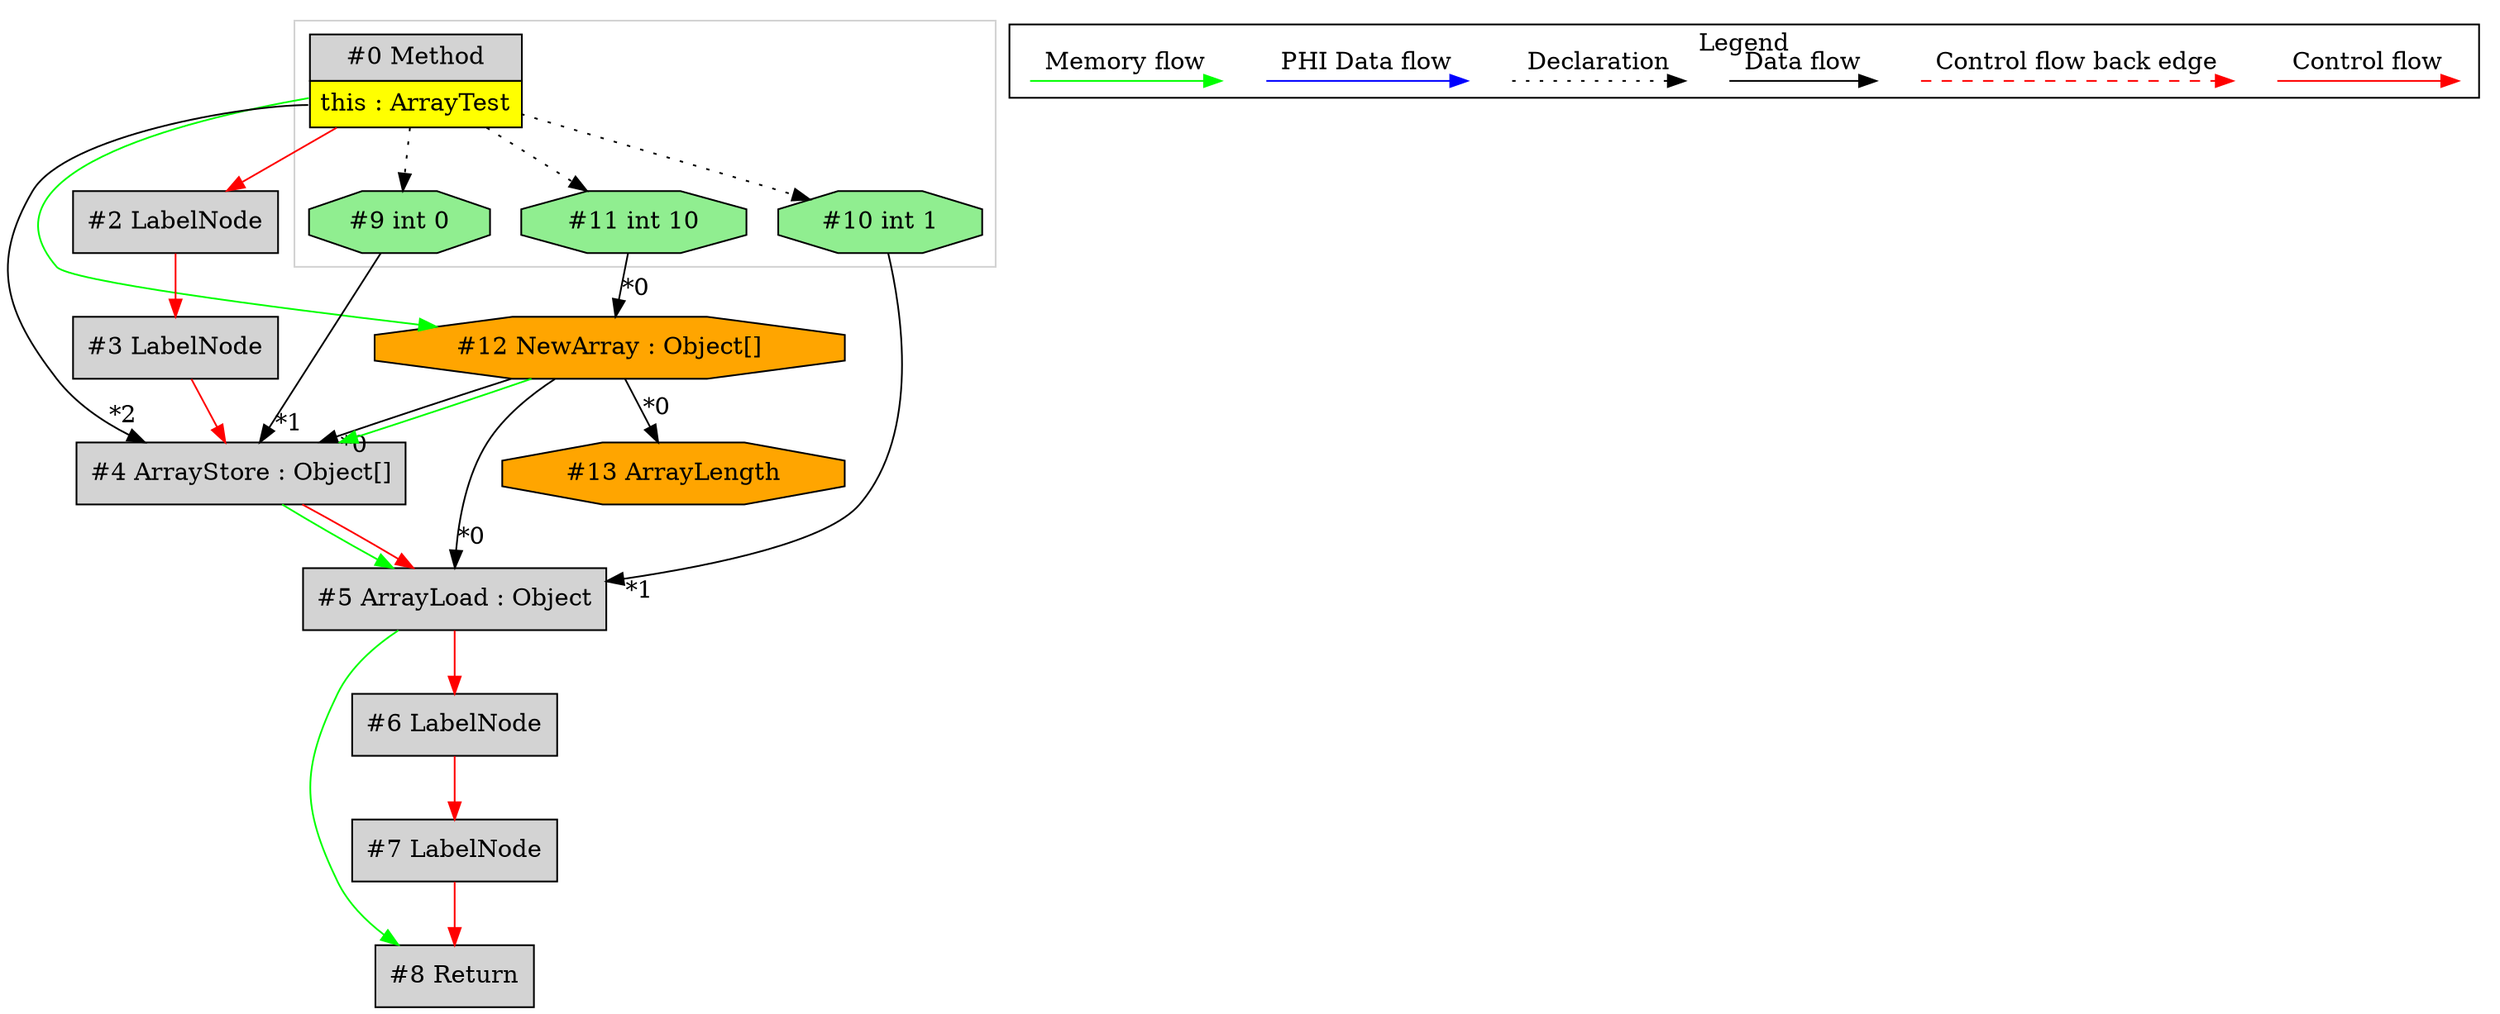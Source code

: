 digraph {
 ordering="in";
 node0[margin="0", label=<<table border="0" cellborder="1" cellspacing="0" cellpadding="5"><tr><td colspan="1">#0 Method</td></tr><tr><td port="prj1" bgcolor="yellow">this : ArrayTest</td></tr></table>>,shape=none, fillcolor=lightgrey, style=filled];
 node12[label="#12 NewArray : Object[]",shape=octagon, fillcolor=orange, style=filled];
 node11 -> node12[headlabel="*0", labeldistance=2];
 node0 -> node12[labeldistance=2, color=green, constraint=false];
 node11[label="#11 int 10",shape=octagon, fillcolor=lightgreen, style=filled];
 node0 -> node11[style=dotted];
 node13[label="#13 ArrayLength",shape=octagon, fillcolor=orange, style=filled];
 node12 -> node13[headlabel="*0", labeldistance=2];
 node5[label="#5 ArrayLoad : Object",shape=box, fillcolor=lightgrey, style=filled];
 node12 -> node5[headlabel="*0", labeldistance=2];
 node10 -> node5[headlabel="*1", labeldistance=2];
 node4 -> node5[labeldistance=2, color=green, constraint=false];
 node4 -> node5[labeldistance=2, color=red, fontcolor=red];
 node4[label="#4 ArrayStore : Object[]",shape=box, fillcolor=lightgrey, style=filled];
 node12 -> node4[headlabel="*0", labeldistance=2];
 node9 -> node4[headlabel="*1", labeldistance=2];
 node0:prj1 -> node4[headlabel="*2", labeldistance=2];
 node12 -> node4[labeldistance=2, color=green, constraint=false];
 node3 -> node4[labeldistance=2, color=red, fontcolor=red];
 node3[label="#3 LabelNode",shape=box, fillcolor=lightgrey, style=filled];
 node2 -> node3[labeldistance=2, color=red, fontcolor=red];
 node2[label="#2 LabelNode",shape=box, fillcolor=lightgrey, style=filled];
 node0 -> node2[labeldistance=2, color=red, fontcolor=red];
 node9[label="#9 int 0",shape=octagon, fillcolor=lightgreen, style=filled];
 node0 -> node9[style=dotted];
 node10[label="#10 int 1",shape=octagon, fillcolor=lightgreen, style=filled];
 node0 -> node10[style=dotted];
 node8[label="#8 Return",shape=box, fillcolor=lightgrey, style=filled];
 node7 -> node8[labeldistance=2, color=red, fontcolor=red];
 node5 -> node8[labeldistance=2, color=green, constraint=false];
 node7[label="#7 LabelNode",shape=box, fillcolor=lightgrey, style=filled];
 node6 -> node7[labeldistance=2, color=red, fontcolor=red];
 node6[label="#6 LabelNode",shape=box, fillcolor=lightgrey, style=filled];
 node5 -> node6[labeldistance=2, color=red, fontcolor=red];
 subgraph cluster_0 {
  color=lightgray;
  node0;
  node9;
  node10;
  node11;
 }
 subgraph cluster_000 {
  label = "Legend";
  node [shape=point]
  {
   rank=same;
   c0 [style = invis];
   c1 [style = invis];
   c2 [style = invis];
   c3 [style = invis];
   d0 [style = invis];
   d1 [style = invis];
   d2 [style = invis];
   d3 [style = invis];
   d4 [style = invis];
   d5 [style = invis];
   d6 [style = invis];
   d7 [style = invis];
  }
  c0 -> c1 [label="Control flow", style=solid, color=red]
  c2 -> c3 [label="Control flow back edge", style=dashed, color=red]
  d0 -> d1 [label="Data flow"]
  d2 -> d3 [label="Declaration", style=dotted]
  d4 -> d5 [label="PHI Data flow", color=blue]
  d6 -> d7 [label="Memory flow", color=green]
 }

}
